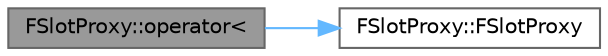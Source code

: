 digraph "FSlotProxy::operator&lt;"
{
 // INTERACTIVE_SVG=YES
 // LATEX_PDF_SIZE
  bgcolor="transparent";
  edge [fontname=Helvetica,fontsize=10,labelfontname=Helvetica,labelfontsize=10];
  node [fontname=Helvetica,fontsize=10,shape=box,height=0.2,width=0.4];
  rankdir="LR";
  Node1 [id="Node000001",label="FSlotProxy::operator\<",height=0.2,width=0.4,color="gray40", fillcolor="grey60", style="filled", fontcolor="black",tooltip="Default comparison operator for sorting by slot index."];
  Node1 -> Node2 [id="edge1_Node000001_Node000002",color="steelblue1",style="solid",tooltip=" "];
  Node2 [id="Node000002",label="FSlotProxy::FSlotProxy",height=0.2,width=0.4,color="grey40", fillcolor="white", style="filled",URL="$d6/d47/structFSlotProxy.html#a46d1f32787eec11d2c7826128828b72c",tooltip=" "];
}
